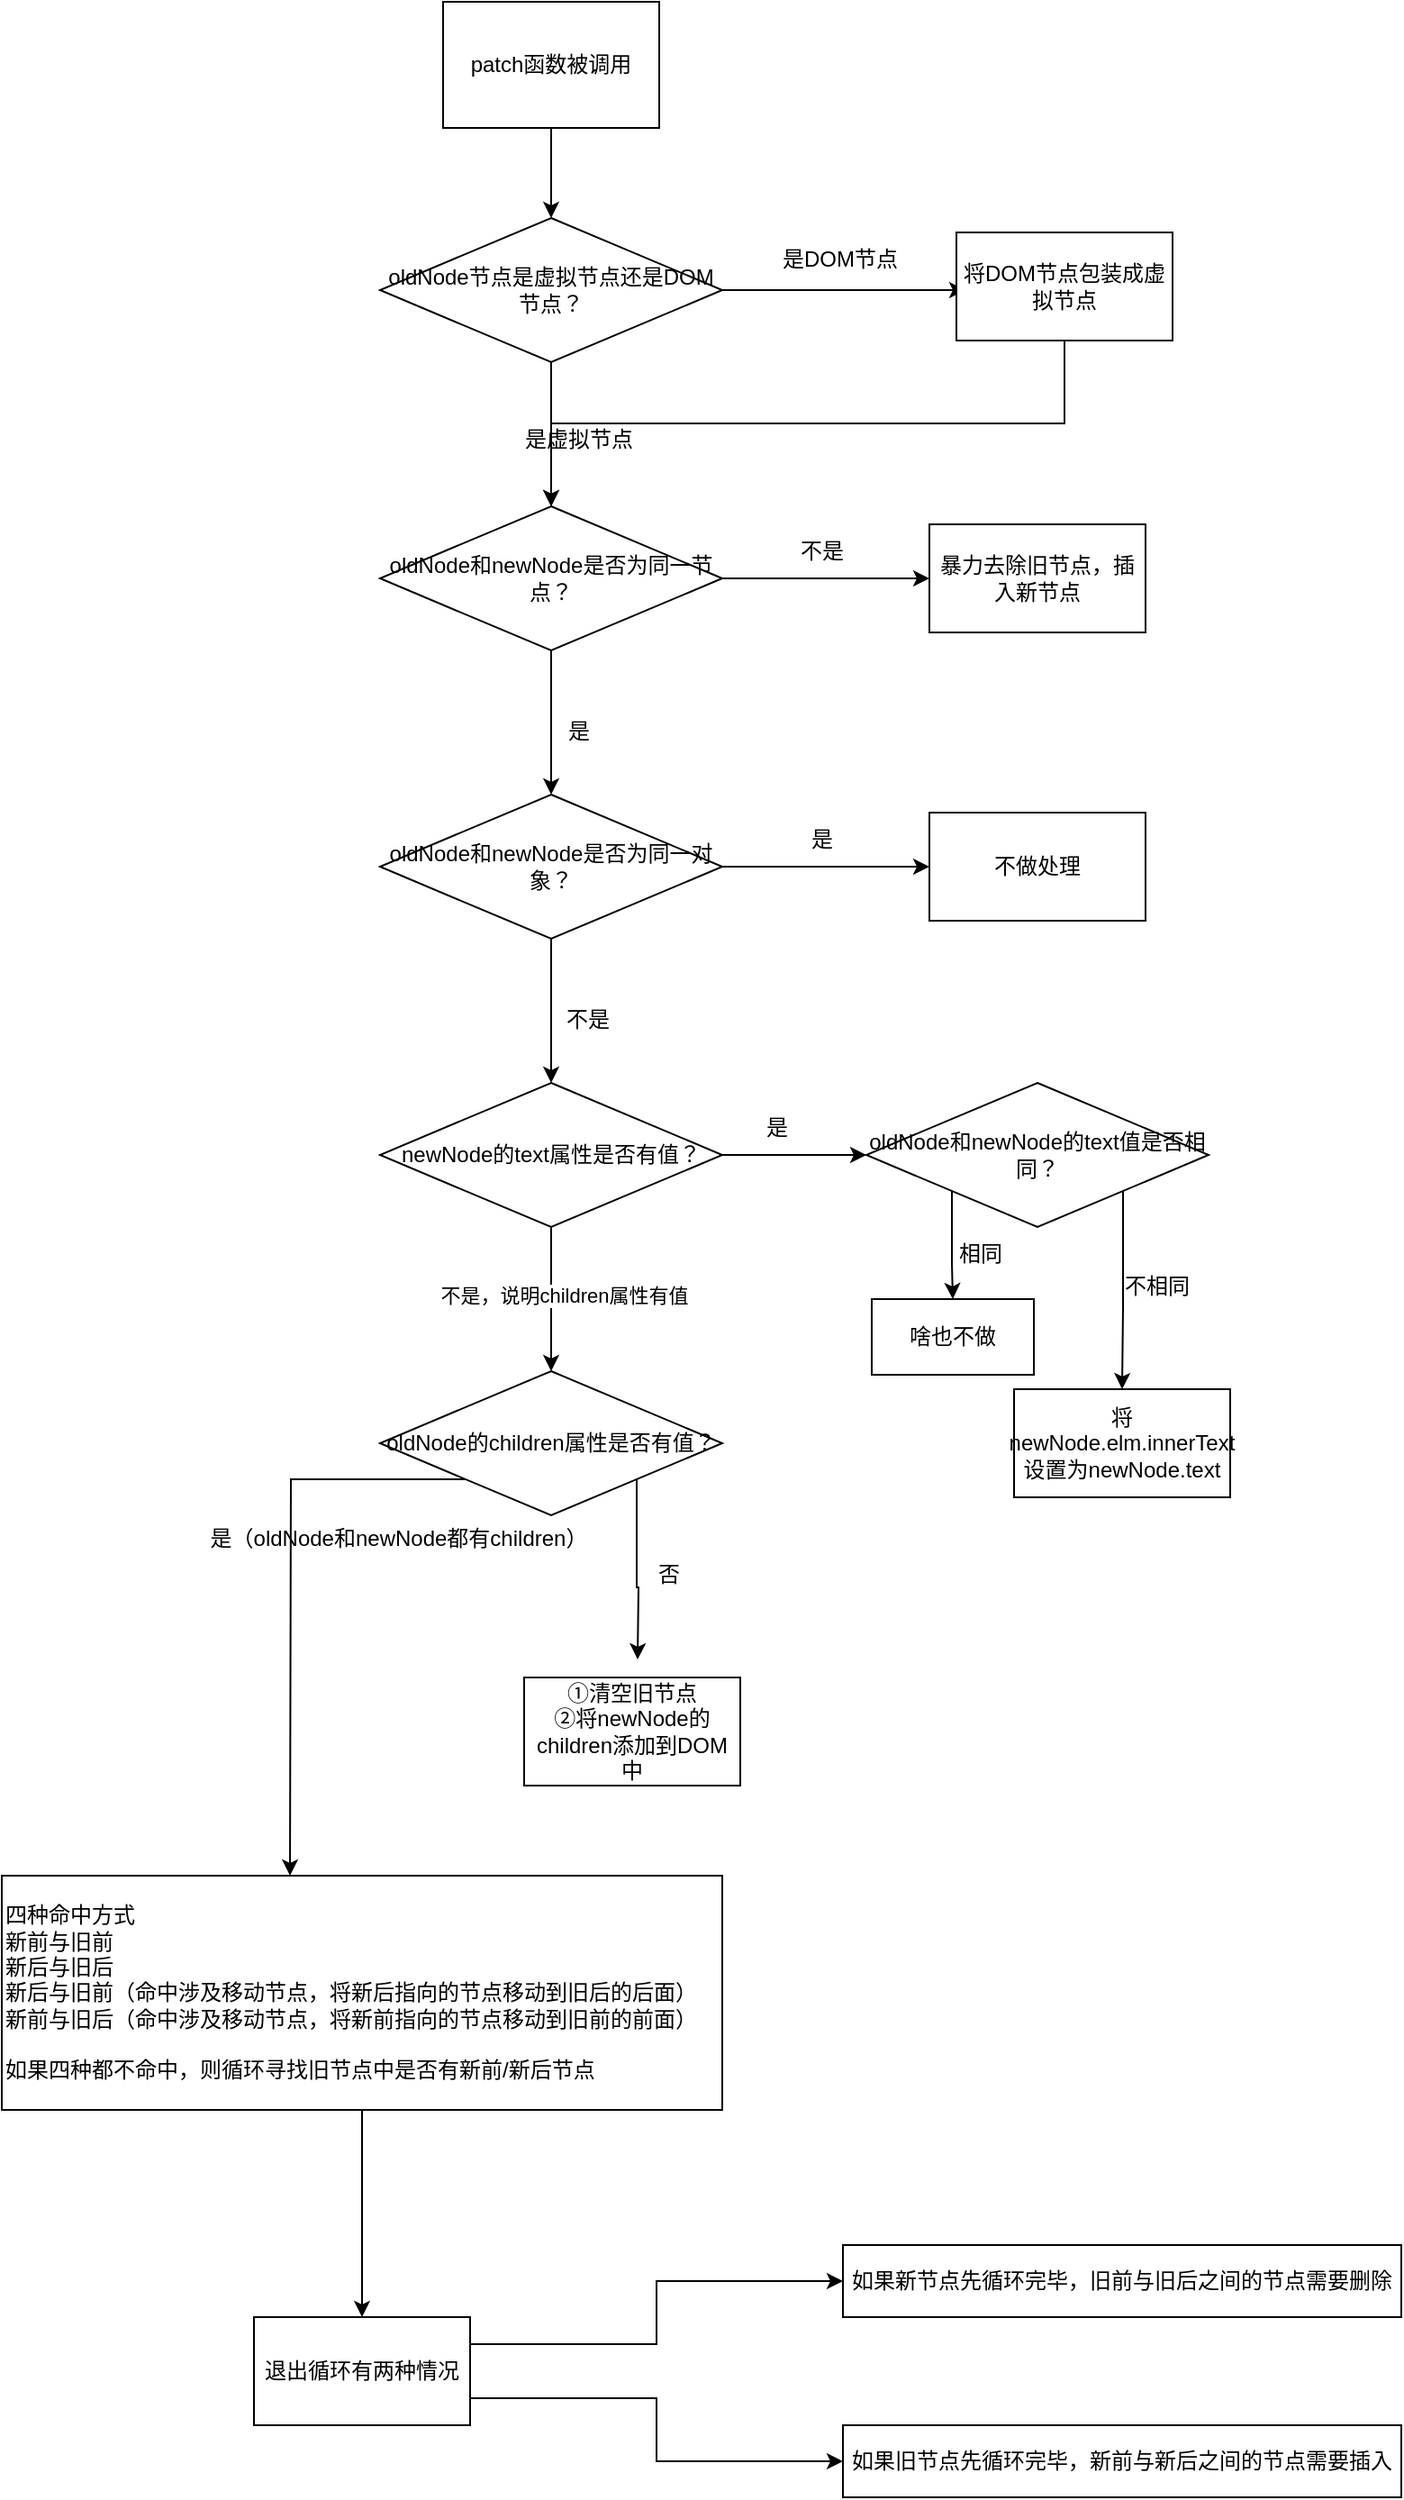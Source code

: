 <mxfile version="21.7.5" type="github">
  <diagram name="第 1 页" id="0MGnlaVQAGwbfduyAAXJ">
    <mxGraphModel dx="1050" dy="549" grid="1" gridSize="10" guides="1" tooltips="1" connect="1" arrows="1" fold="1" page="1" pageScale="1" pageWidth="827" pageHeight="1569" math="0" shadow="0">
      <root>
        <mxCell id="0" />
        <mxCell id="1" parent="0" />
        <mxCell id="C5cpUHnBaNanRT-I6z-A-9" value="" style="edgeStyle=orthogonalEdgeStyle;rounded=0;orthogonalLoop=1;jettySize=auto;html=1;" parent="1" source="C5cpUHnBaNanRT-I6z-A-3" edge="1">
          <mxGeometry relative="1" as="geometry">
            <mxPoint x="555" y="220" as="targetPoint" />
          </mxGeometry>
        </mxCell>
        <mxCell id="C5cpUHnBaNanRT-I6z-A-13" value="" style="edgeStyle=orthogonalEdgeStyle;rounded=0;orthogonalLoop=1;jettySize=auto;html=1;" parent="1" source="C5cpUHnBaNanRT-I6z-A-3" target="C5cpUHnBaNanRT-I6z-A-12" edge="1">
          <mxGeometry relative="1" as="geometry" />
        </mxCell>
        <mxCell id="C5cpUHnBaNanRT-I6z-A-3" value="oldNode节点是虚拟节点还是DOM节点？" style="rhombus;whiteSpace=wrap;html=1;" parent="1" vertex="1">
          <mxGeometry x="230" y="180" width="190" height="80" as="geometry" />
        </mxCell>
        <mxCell id="C5cpUHnBaNanRT-I6z-A-7" style="edgeStyle=orthogonalEdgeStyle;rounded=0;orthogonalLoop=1;jettySize=auto;html=1;exitX=0.5;exitY=1;exitDx=0;exitDy=0;entryX=0.5;entryY=0;entryDx=0;entryDy=0;" parent="1" source="C5cpUHnBaNanRT-I6z-A-4" target="C5cpUHnBaNanRT-I6z-A-3" edge="1">
          <mxGeometry relative="1" as="geometry" />
        </mxCell>
        <mxCell id="C5cpUHnBaNanRT-I6z-A-4" value="patch函数被调用" style="rounded=0;whiteSpace=wrap;html=1;" parent="1" vertex="1">
          <mxGeometry x="265" y="60" width="120" height="70" as="geometry" />
        </mxCell>
        <mxCell id="C5cpUHnBaNanRT-I6z-A-10" value="是DOM节点" style="text;html=1;align=center;verticalAlign=middle;resizable=0;points=[];autosize=1;strokeColor=none;fillColor=none;" parent="1" vertex="1">
          <mxGeometry x="440" y="188" width="90" height="30" as="geometry" />
        </mxCell>
        <mxCell id="C5cpUHnBaNanRT-I6z-A-15" style="edgeStyle=orthogonalEdgeStyle;rounded=0;orthogonalLoop=1;jettySize=auto;html=1;exitX=0.5;exitY=1;exitDx=0;exitDy=0;entryX=0.5;entryY=0;entryDx=0;entryDy=0;" parent="1" source="C5cpUHnBaNanRT-I6z-A-11" target="C5cpUHnBaNanRT-I6z-A-12" edge="1">
          <mxGeometry relative="1" as="geometry" />
        </mxCell>
        <mxCell id="C5cpUHnBaNanRT-I6z-A-11" value="将DOM节点包装成虚拟节点" style="rounded=0;whiteSpace=wrap;html=1;" parent="1" vertex="1">
          <mxGeometry x="550" y="188" width="120" height="60" as="geometry" />
        </mxCell>
        <mxCell id="C5cpUHnBaNanRT-I6z-A-17" value="" style="edgeStyle=orthogonalEdgeStyle;rounded=0;orthogonalLoop=1;jettySize=auto;html=1;" parent="1" source="C5cpUHnBaNanRT-I6z-A-12" target="C5cpUHnBaNanRT-I6z-A-16" edge="1">
          <mxGeometry relative="1" as="geometry" />
        </mxCell>
        <mxCell id="C5cpUHnBaNanRT-I6z-A-20" value="" style="edgeStyle=orthogonalEdgeStyle;rounded=0;orthogonalLoop=1;jettySize=auto;html=1;" parent="1" source="C5cpUHnBaNanRT-I6z-A-12" target="C5cpUHnBaNanRT-I6z-A-19" edge="1">
          <mxGeometry relative="1" as="geometry" />
        </mxCell>
        <mxCell id="C5cpUHnBaNanRT-I6z-A-12" value="oldNode和newNode是否为同一节点？" style="rhombus;whiteSpace=wrap;html=1;" parent="1" vertex="1">
          <mxGeometry x="230" y="340" width="190" height="80" as="geometry" />
        </mxCell>
        <mxCell id="C5cpUHnBaNanRT-I6z-A-14" value="是虚拟节点" style="text;html=1;align=center;verticalAlign=middle;resizable=0;points=[];autosize=1;strokeColor=none;fillColor=none;" parent="1" vertex="1">
          <mxGeometry x="300" y="288" width="80" height="30" as="geometry" />
        </mxCell>
        <mxCell id="C5cpUHnBaNanRT-I6z-A-16" value="暴力去除旧节点，插入新节点" style="whiteSpace=wrap;html=1;" parent="1" vertex="1">
          <mxGeometry x="535" y="350" width="120" height="60" as="geometry" />
        </mxCell>
        <mxCell id="C5cpUHnBaNanRT-I6z-A-18" value="不是" style="text;html=1;align=center;verticalAlign=middle;resizable=0;points=[];autosize=1;strokeColor=none;fillColor=none;" parent="1" vertex="1">
          <mxGeometry x="450" y="350" width="50" height="30" as="geometry" />
        </mxCell>
        <mxCell id="C5cpUHnBaNanRT-I6z-A-23" value="" style="edgeStyle=orthogonalEdgeStyle;rounded=0;orthogonalLoop=1;jettySize=auto;html=1;" parent="1" source="C5cpUHnBaNanRT-I6z-A-19" target="C5cpUHnBaNanRT-I6z-A-22" edge="1">
          <mxGeometry relative="1" as="geometry" />
        </mxCell>
        <mxCell id="C5cpUHnBaNanRT-I6z-A-26" value="" style="edgeStyle=orthogonalEdgeStyle;rounded=0;orthogonalLoop=1;jettySize=auto;html=1;" parent="1" source="C5cpUHnBaNanRT-I6z-A-19" target="C5cpUHnBaNanRT-I6z-A-25" edge="1">
          <mxGeometry relative="1" as="geometry" />
        </mxCell>
        <mxCell id="C5cpUHnBaNanRT-I6z-A-19" value="oldNode和newNode是否为同一对象？" style="rhombus;whiteSpace=wrap;html=1;" parent="1" vertex="1">
          <mxGeometry x="230" y="500" width="190" height="80" as="geometry" />
        </mxCell>
        <mxCell id="C5cpUHnBaNanRT-I6z-A-21" value="是" style="text;html=1;align=center;verticalAlign=middle;resizable=0;points=[];autosize=1;strokeColor=none;fillColor=none;" parent="1" vertex="1">
          <mxGeometry x="320" y="450" width="40" height="30" as="geometry" />
        </mxCell>
        <mxCell id="C5cpUHnBaNanRT-I6z-A-22" value="不做处理" style="whiteSpace=wrap;html=1;" parent="1" vertex="1">
          <mxGeometry x="535" y="510" width="120" height="60" as="geometry" />
        </mxCell>
        <mxCell id="C5cpUHnBaNanRT-I6z-A-24" value="是" style="text;html=1;align=center;verticalAlign=middle;resizable=0;points=[];autosize=1;strokeColor=none;fillColor=none;" parent="1" vertex="1">
          <mxGeometry x="455" y="510" width="40" height="30" as="geometry" />
        </mxCell>
        <mxCell id="C5cpUHnBaNanRT-I6z-A-35" value="" style="edgeStyle=orthogonalEdgeStyle;rounded=0;orthogonalLoop=1;jettySize=auto;html=1;" parent="1" source="C5cpUHnBaNanRT-I6z-A-25" target="C5cpUHnBaNanRT-I6z-A-34" edge="1">
          <mxGeometry relative="1" as="geometry" />
        </mxCell>
        <mxCell id="C5cpUHnBaNanRT-I6z-A-46" value="" style="edgeStyle=orthogonalEdgeStyle;rounded=0;orthogonalLoop=1;jettySize=auto;html=1;" parent="1" source="C5cpUHnBaNanRT-I6z-A-25" target="C5cpUHnBaNanRT-I6z-A-45" edge="1">
          <mxGeometry relative="1" as="geometry" />
        </mxCell>
        <mxCell id="C5cpUHnBaNanRT-I6z-A-47" value="不是，说明children属性有值" style="edgeLabel;html=1;align=center;verticalAlign=middle;resizable=0;points=[];" parent="C5cpUHnBaNanRT-I6z-A-46" vertex="1" connectable="0">
          <mxGeometry x="-0.06" y="7" relative="1" as="geometry">
            <mxPoint as="offset" />
          </mxGeometry>
        </mxCell>
        <mxCell id="C5cpUHnBaNanRT-I6z-A-25" value="newNode的text属性是否有值？" style="rhombus;whiteSpace=wrap;html=1;" parent="1" vertex="1">
          <mxGeometry x="230" y="660" width="190" height="80" as="geometry" />
        </mxCell>
        <mxCell id="C5cpUHnBaNanRT-I6z-A-27" value="不是" style="text;html=1;align=center;verticalAlign=middle;resizable=0;points=[];autosize=1;strokeColor=none;fillColor=none;" parent="1" vertex="1">
          <mxGeometry x="320" y="610" width="50" height="30" as="geometry" />
        </mxCell>
        <mxCell id="C5cpUHnBaNanRT-I6z-A-28" value="将newNode.elm.innerText设置为newNode.text" style="whiteSpace=wrap;html=1;" parent="1" vertex="1">
          <mxGeometry x="582" y="830" width="120" height="60" as="geometry" />
        </mxCell>
        <mxCell id="C5cpUHnBaNanRT-I6z-A-37" style="edgeStyle=orthogonalEdgeStyle;rounded=0;orthogonalLoop=1;jettySize=auto;html=1;exitX=1;exitY=1;exitDx=0;exitDy=0;entryX=0.5;entryY=0;entryDx=0;entryDy=0;" parent="1" source="C5cpUHnBaNanRT-I6z-A-34" target="C5cpUHnBaNanRT-I6z-A-28" edge="1">
          <mxGeometry relative="1" as="geometry" />
        </mxCell>
        <mxCell id="C5cpUHnBaNanRT-I6z-A-42" style="edgeStyle=orthogonalEdgeStyle;rounded=0;orthogonalLoop=1;jettySize=auto;html=1;exitX=0;exitY=1;exitDx=0;exitDy=0;entryX=0.5;entryY=0;entryDx=0;entryDy=0;" parent="1" source="C5cpUHnBaNanRT-I6z-A-34" target="C5cpUHnBaNanRT-I6z-A-40" edge="1">
          <mxGeometry relative="1" as="geometry" />
        </mxCell>
        <mxCell id="C5cpUHnBaNanRT-I6z-A-34" value="oldNode和newNode的text值是否相同？" style="rhombus;whiteSpace=wrap;html=1;" parent="1" vertex="1">
          <mxGeometry x="500" y="660" width="190" height="80" as="geometry" />
        </mxCell>
        <mxCell id="C5cpUHnBaNanRT-I6z-A-36" value="是" style="text;html=1;align=center;verticalAlign=middle;resizable=0;points=[];autosize=1;strokeColor=none;fillColor=none;" parent="1" vertex="1">
          <mxGeometry x="430" y="670" width="40" height="30" as="geometry" />
        </mxCell>
        <mxCell id="C5cpUHnBaNanRT-I6z-A-38" value="不相同" style="text;html=1;align=center;verticalAlign=middle;resizable=0;points=[];autosize=1;strokeColor=none;fillColor=none;" parent="1" vertex="1">
          <mxGeometry x="631" y="758" width="60" height="30" as="geometry" />
        </mxCell>
        <mxCell id="C5cpUHnBaNanRT-I6z-A-40" value="啥也不做" style="rounded=0;whiteSpace=wrap;html=1;" parent="1" vertex="1">
          <mxGeometry x="503" y="780" width="90" height="42" as="geometry" />
        </mxCell>
        <mxCell id="C5cpUHnBaNanRT-I6z-A-43" value="相同" style="text;html=1;align=center;verticalAlign=middle;resizable=0;points=[];autosize=1;strokeColor=none;fillColor=none;" parent="1" vertex="1">
          <mxGeometry x="538" y="740" width="50" height="30" as="geometry" />
        </mxCell>
        <mxCell id="C5cpUHnBaNanRT-I6z-A-48" style="edgeStyle=orthogonalEdgeStyle;rounded=0;orthogonalLoop=1;jettySize=auto;html=1;exitX=1;exitY=1;exitDx=0;exitDy=0;" parent="1" source="C5cpUHnBaNanRT-I6z-A-45" edge="1">
          <mxGeometry relative="1" as="geometry">
            <mxPoint x="373" y="980" as="targetPoint" />
          </mxGeometry>
        </mxCell>
        <mxCell id="C5cpUHnBaNanRT-I6z-A-52" style="edgeStyle=orthogonalEdgeStyle;rounded=0;orthogonalLoop=1;jettySize=auto;html=1;exitX=0;exitY=1;exitDx=0;exitDy=0;" parent="1" source="C5cpUHnBaNanRT-I6z-A-45" edge="1">
          <mxGeometry relative="1" as="geometry">
            <mxPoint x="180" y="1100" as="targetPoint" />
          </mxGeometry>
        </mxCell>
        <mxCell id="C5cpUHnBaNanRT-I6z-A-45" value="oldNode的children属性是否有值？" style="rhombus;whiteSpace=wrap;html=1;" parent="1" vertex="1">
          <mxGeometry x="230" y="820" width="190" height="80" as="geometry" />
        </mxCell>
        <mxCell id="C5cpUHnBaNanRT-I6z-A-49" value="①清空旧节点&lt;br style=&quot;border-color: var(--border-color);&quot;&gt;②将newNode的children添加到DOM中" style="rounded=0;whiteSpace=wrap;html=1;" parent="1" vertex="1">
          <mxGeometry x="310" y="990" width="120" height="60" as="geometry" />
        </mxCell>
        <mxCell id="C5cpUHnBaNanRT-I6z-A-50" value="否" style="text;html=1;align=center;verticalAlign=middle;resizable=0;points=[];autosize=1;strokeColor=none;fillColor=none;" parent="1" vertex="1">
          <mxGeometry x="370" y="918" width="40" height="30" as="geometry" />
        </mxCell>
        <mxCell id="C5cpUHnBaNanRT-I6z-A-53" value="是（oldNode和newNode都有children）" style="text;html=1;align=center;verticalAlign=middle;resizable=0;points=[];autosize=1;strokeColor=none;fillColor=none;" parent="1" vertex="1">
          <mxGeometry x="125" y="898" width="230" height="30" as="geometry" />
        </mxCell>
        <mxCell id="7WvrCznIxpQq9NSfD_MA-3" value="" style="edgeStyle=orthogonalEdgeStyle;rounded=0;orthogonalLoop=1;jettySize=auto;html=1;" edge="1" parent="1" source="7WvrCznIxpQq9NSfD_MA-1" target="7WvrCznIxpQq9NSfD_MA-2">
          <mxGeometry relative="1" as="geometry" />
        </mxCell>
        <mxCell id="7WvrCznIxpQq9NSfD_MA-1" value="四种命中方式&lt;br&gt;新前与旧前&lt;br&gt;新后与旧后&lt;br&gt;新后与旧前（命中涉及移动节点，将新后指向的节点移动到旧后的后面）&lt;br&gt;新前与旧后（命中涉及移动节点，将新前指向的节点移动到旧前的前面）&lt;br&gt;&lt;br&gt;如果四种都不命中，则循环寻找旧节点中是否有新前/新后节点" style="rounded=0;whiteSpace=wrap;html=1;align=left;" vertex="1" parent="1">
          <mxGeometry x="20" y="1100" width="400" height="130" as="geometry" />
        </mxCell>
        <mxCell id="7WvrCznIxpQq9NSfD_MA-5" style="edgeStyle=orthogonalEdgeStyle;rounded=0;orthogonalLoop=1;jettySize=auto;html=1;exitX=1;exitY=0.75;exitDx=0;exitDy=0;entryX=0;entryY=0.5;entryDx=0;entryDy=0;" edge="1" parent="1" source="7WvrCznIxpQq9NSfD_MA-2" target="7WvrCznIxpQq9NSfD_MA-7">
          <mxGeometry relative="1" as="geometry">
            <mxPoint x="400" y="1440" as="targetPoint" />
          </mxGeometry>
        </mxCell>
        <mxCell id="7WvrCznIxpQq9NSfD_MA-9" style="edgeStyle=orthogonalEdgeStyle;rounded=0;orthogonalLoop=1;jettySize=auto;html=1;exitX=1;exitY=0.25;exitDx=0;exitDy=0;" edge="1" parent="1" source="7WvrCznIxpQq9NSfD_MA-2" target="7WvrCznIxpQq9NSfD_MA-6">
          <mxGeometry relative="1" as="geometry" />
        </mxCell>
        <mxCell id="7WvrCznIxpQq9NSfD_MA-2" value="退出循环有两种情况" style="whiteSpace=wrap;html=1;align=center;rounded=0;" vertex="1" parent="1">
          <mxGeometry x="160" y="1345" width="120" height="60" as="geometry" />
        </mxCell>
        <mxCell id="7WvrCznIxpQq9NSfD_MA-6" value="如果新节点先循环完毕，旧前与旧后之间的节点需要删除" style="rounded=0;whiteSpace=wrap;html=1;" vertex="1" parent="1">
          <mxGeometry x="487" y="1305" width="310" height="40" as="geometry" />
        </mxCell>
        <mxCell id="7WvrCznIxpQq9NSfD_MA-7" value="如果旧节点先循环完毕，新前与新后之间的节点需要插入" style="rounded=0;whiteSpace=wrap;html=1;" vertex="1" parent="1">
          <mxGeometry x="487" y="1405" width="310" height="40" as="geometry" />
        </mxCell>
      </root>
    </mxGraphModel>
  </diagram>
</mxfile>
